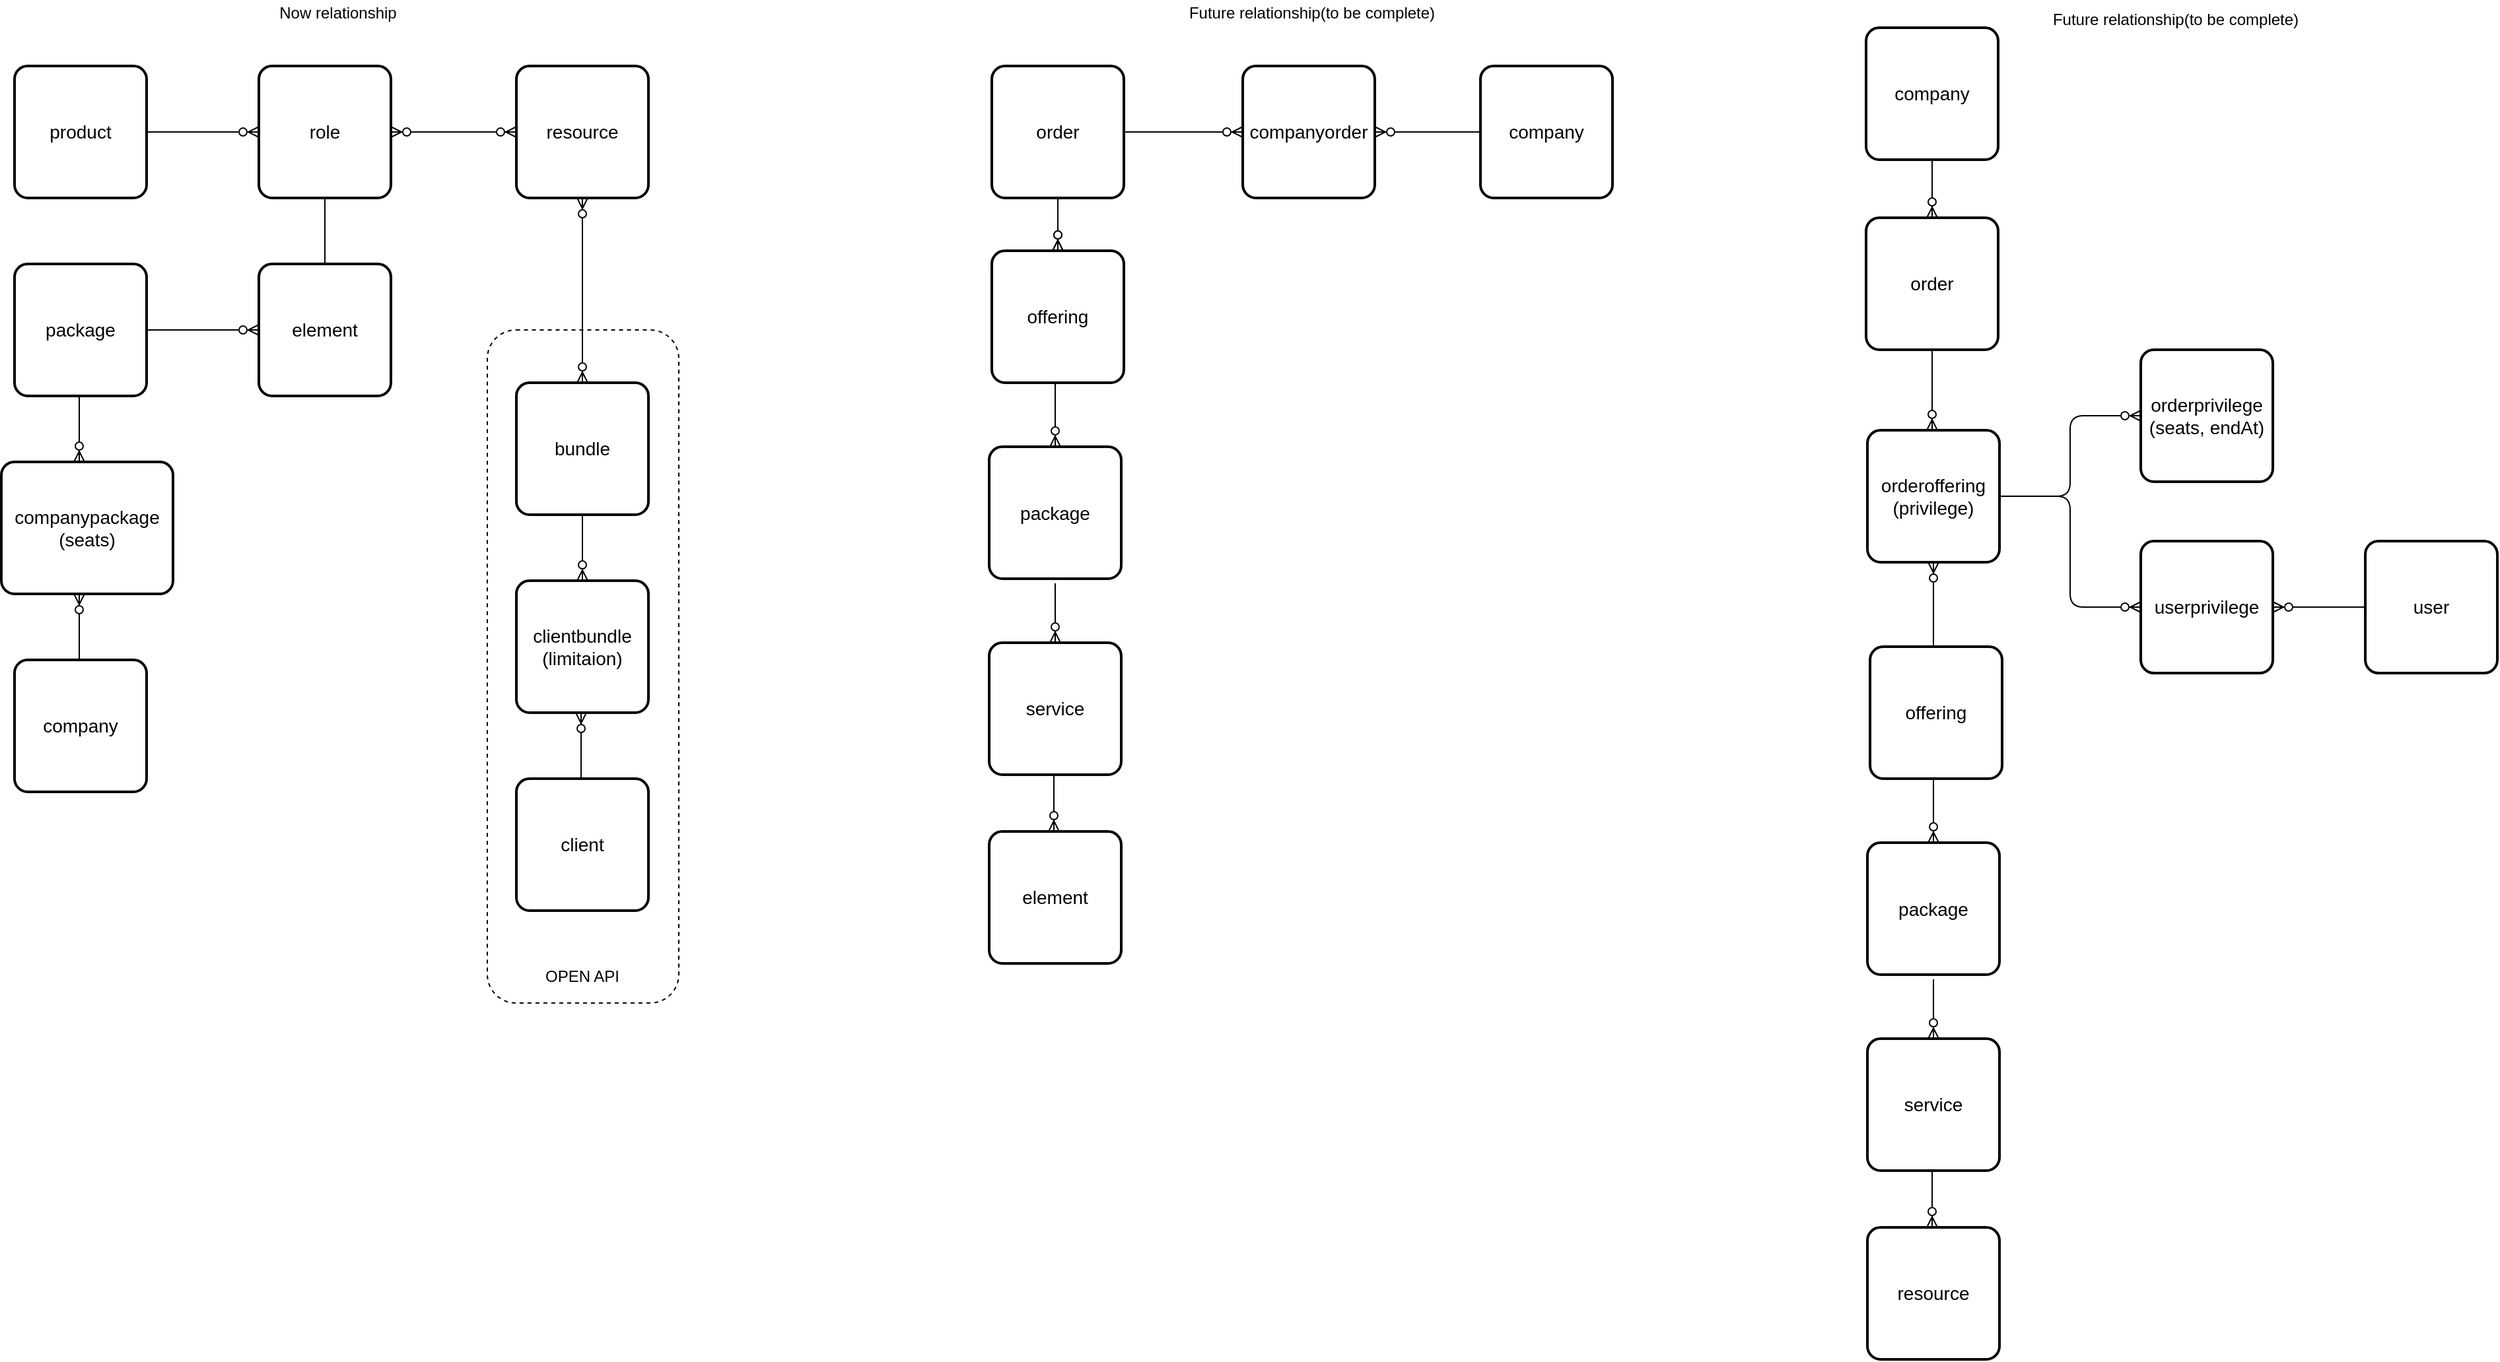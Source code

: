 <mxfile version="12.0.3" type="github" pages="1"><diagram id="8rNjCtrvhXQfWSVZfF7X" name="Page-1"><mxGraphModel dx="1422" dy="815" grid="1" gridSize="10" guides="1" tooltips="1" connect="1" arrows="1" fold="1" page="1" pageScale="1" pageWidth="850" pageHeight="1100" math="0" shadow="0"><root><mxCell id="0"/><mxCell id="1" parent="0"/><mxCell id="m2EdKk_1sG6vqFNajFpE-1" value="product" style="strokeWidth=2;rounded=1;arcSize=10;whiteSpace=wrap;html=1;align=center;fontSize=14;" parent="1" vertex="1"><mxGeometry x="240" y="130" width="100" height="100" as="geometry"/></mxCell><mxCell id="m2EdKk_1sG6vqFNajFpE-2" value="role" style="strokeWidth=2;rounded=1;arcSize=10;whiteSpace=wrap;html=1;align=center;fontSize=14;" parent="1" vertex="1"><mxGeometry x="425" y="130" width="100" height="100" as="geometry"/></mxCell><mxCell id="m2EdKk_1sG6vqFNajFpE-3" value="resource" style="strokeWidth=2;rounded=1;arcSize=10;whiteSpace=wrap;html=1;align=center;fontSize=14;" parent="1" vertex="1"><mxGeometry x="620" y="130" width="100" height="100" as="geometry"/></mxCell><mxCell id="m2EdKk_1sG6vqFNajFpE-4" value="package" style="strokeWidth=2;rounded=1;arcSize=10;whiteSpace=wrap;html=1;align=center;fontSize=14;" parent="1" vertex="1"><mxGeometry x="240" y="280" width="100" height="100" as="geometry"/></mxCell><mxCell id="m2EdKk_1sG6vqFNajFpE-5" value="element" style="strokeWidth=2;rounded=1;arcSize=10;whiteSpace=wrap;html=1;align=center;fontSize=14;" parent="1" vertex="1"><mxGeometry x="425" y="280" width="100" height="100" as="geometry"/></mxCell><mxCell id="m2EdKk_1sG6vqFNajFpE-7" value="" style="edgeStyle=entityRelationEdgeStyle;fontSize=12;html=1;endArrow=ERzeroToMany;endFill=1;exitX=1;exitY=0.5;exitDx=0;exitDy=0;entryX=0;entryY=0.5;entryDx=0;entryDy=0;" parent="1" source="m2EdKk_1sG6vqFNajFpE-1" target="m2EdKk_1sG6vqFNajFpE-2" edge="1"><mxGeometry width="100" height="100" relative="1" as="geometry"><mxPoint x="350" y="320" as="sourcePoint"/><mxPoint x="450" y="220" as="targetPoint"/></mxGeometry></mxCell><mxCell id="m2EdKk_1sG6vqFNajFpE-9" value="" style="edgeStyle=entityRelationEdgeStyle;fontSize=12;html=1;endArrow=ERzeroToMany;endFill=1;startArrow=ERzeroToMany;entryX=0;entryY=0.5;entryDx=0;entryDy=0;exitX=1;exitY=0.5;exitDx=0;exitDy=0;" parent="1" source="m2EdKk_1sG6vqFNajFpE-2" target="m2EdKk_1sG6vqFNajFpE-3" edge="1"><mxGeometry width="100" height="100" relative="1" as="geometry"><mxPoint x="500" y="250" as="sourcePoint"/><mxPoint x="600" y="150" as="targetPoint"/></mxGeometry></mxCell><mxCell id="m2EdKk_1sG6vqFNajFpE-11" value="" style="endArrow=none;html=1;entryX=0.5;entryY=1;entryDx=0;entryDy=0;exitX=0.5;exitY=0;exitDx=0;exitDy=0;" parent="1" source="m2EdKk_1sG6vqFNajFpE-5" target="m2EdKk_1sG6vqFNajFpE-2" edge="1"><mxGeometry width="50" height="50" relative="1" as="geometry"><mxPoint x="510" y="590" as="sourcePoint"/><mxPoint x="560" y="540" as="targetPoint"/></mxGeometry></mxCell><mxCell id="m2EdKk_1sG6vqFNajFpE-12" value="" style="edgeStyle=entityRelationEdgeStyle;fontSize=12;html=1;endArrow=ERzeroToMany;endFill=1;entryX=0;entryY=0.5;entryDx=0;entryDy=0;" parent="1" source="m2EdKk_1sG6vqFNajFpE-4" target="m2EdKk_1sG6vqFNajFpE-5" edge="1"><mxGeometry width="100" height="100" relative="1" as="geometry"><mxPoint x="240" y="500" as="sourcePoint"/><mxPoint x="340" y="400" as="targetPoint"/></mxGeometry></mxCell><mxCell id="m2EdKk_1sG6vqFNajFpE-13" value="bundle" style="strokeWidth=2;rounded=1;arcSize=10;whiteSpace=wrap;html=1;align=center;fontSize=14;" parent="1" vertex="1"><mxGeometry x="620" y="370" width="100" height="100" as="geometry"/></mxCell><mxCell id="m2EdKk_1sG6vqFNajFpE-15" value="clientbundle&lt;br&gt;(limitaion)" style="strokeWidth=2;rounded=1;arcSize=10;whiteSpace=wrap;html=1;align=center;fontSize=14;" parent="1" vertex="1"><mxGeometry x="620" y="520" width="100" height="100" as="geometry"/></mxCell><mxCell id="m2EdKk_1sG6vqFNajFpE-17" value="" style="endArrow=ERzeroToMany;startArrow=ERzeroToMany;endFill=1;startFill=1;html=1;strokeColor=#000000;exitX=0.5;exitY=1;exitDx=0;exitDy=0;entryX=0.5;entryY=0;entryDx=0;entryDy=0;" parent="1" source="m2EdKk_1sG6vqFNajFpE-3" target="m2EdKk_1sG6vqFNajFpE-13" edge="1"><mxGeometry width="160" relative="1" as="geometry"><mxPoint x="730" y="230" as="sourcePoint"/><mxPoint x="780" y="300" as="targetPoint"/></mxGeometry></mxCell><mxCell id="m2EdKk_1sG6vqFNajFpE-18" value="" style="endArrow=ERzeroToMany;startArrow=none;endFill=1;startFill=0;html=1;strokeColor=#000000;exitX=0.5;exitY=1;exitDx=0;exitDy=0;entryX=0.5;entryY=0;entryDx=0;entryDy=0;" parent="1" edge="1"><mxGeometry width="160" relative="1" as="geometry"><mxPoint x="670" y="470" as="sourcePoint"/><mxPoint x="670" y="520" as="targetPoint"/></mxGeometry></mxCell><mxCell id="m2EdKk_1sG6vqFNajFpE-19" value="client" style="strokeWidth=2;rounded=1;arcSize=10;whiteSpace=wrap;html=1;align=center;fontSize=14;" parent="1" vertex="1"><mxGeometry x="620" y="670" width="100" height="100" as="geometry"/></mxCell><mxCell id="m2EdKk_1sG6vqFNajFpE-21" value="" style="endArrow=none;startArrow=ERzeroToMany;endFill=0;startFill=1;html=1;strokeColor=#000000;exitX=0.5;exitY=1;exitDx=0;exitDy=0;entryX=0.5;entryY=0;entryDx=0;entryDy=0;" parent="1" edge="1"><mxGeometry width="160" relative="1" as="geometry"><mxPoint x="669" y="620" as="sourcePoint"/><mxPoint x="669" y="670" as="targetPoint"/></mxGeometry></mxCell><mxCell id="m2EdKk_1sG6vqFNajFpE-22" value="company&lt;br&gt;" style="strokeWidth=2;rounded=1;arcSize=10;whiteSpace=wrap;html=1;align=center;fontSize=14;" parent="1" vertex="1"><mxGeometry x="240" y="580" width="100" height="100" as="geometry"/></mxCell><mxCell id="m2EdKk_1sG6vqFNajFpE-23" value="companypackage&lt;br&gt;(seats)" style="strokeWidth=2;rounded=1;arcSize=10;whiteSpace=wrap;html=1;align=center;fontSize=14;" parent="1" vertex="1"><mxGeometry x="230" y="430" width="130" height="100" as="geometry"/></mxCell><mxCell id="m2EdKk_1sG6vqFNajFpE-27" value="" style="endArrow=ERzeroToMany;startArrow=none;endFill=1;startFill=0;html=1;strokeColor=#000000;exitX=0.5;exitY=1;exitDx=0;exitDy=0;entryX=0.5;entryY=0;entryDx=0;entryDy=0;" parent="1" edge="1"><mxGeometry width="160" relative="1" as="geometry"><mxPoint x="289" y="380" as="sourcePoint"/><mxPoint x="289" y="430" as="targetPoint"/></mxGeometry></mxCell><mxCell id="m2EdKk_1sG6vqFNajFpE-28" value="" style="endArrow=none;startArrow=ERzeroToMany;endFill=0;startFill=1;html=1;strokeColor=#000000;exitX=0.5;exitY=1;exitDx=0;exitDy=0;entryX=0.5;entryY=0;entryDx=0;entryDy=0;" parent="1" edge="1"><mxGeometry width="160" relative="1" as="geometry"><mxPoint x="289" y="530" as="sourcePoint"/><mxPoint x="289" y="580" as="targetPoint"/></mxGeometry></mxCell><mxCell id="m2EdKk_1sG6vqFNajFpE-29" value="" style="rounded=1;whiteSpace=wrap;html=1;dashed=1;fillColor=none;" parent="1" vertex="1"><mxGeometry x="598" y="330" width="145" height="510" as="geometry"/></mxCell><mxCell id="m2EdKk_1sG6vqFNajFpE-30" value="OPEN API" style="text;html=1;strokeColor=none;fillColor=none;align=center;verticalAlign=middle;whiteSpace=wrap;rounded=0;dashed=1;" parent="1" vertex="1"><mxGeometry x="630" y="810" width="80" height="20" as="geometry"/></mxCell><mxCell id="m2EdKk_1sG6vqFNajFpE-31" value="order" style="strokeWidth=2;rounded=1;arcSize=10;whiteSpace=wrap;html=1;align=center;fontSize=14;fillColor=none;" parent="1" vertex="1"><mxGeometry x="980" y="130" width="100" height="100" as="geometry"/></mxCell><mxCell id="m2EdKk_1sG6vqFNajFpE-39" value="" style="edgeStyle=orthogonalEdgeStyle;rounded=1;orthogonalLoop=1;jettySize=auto;html=1;startArrow=ERzeroToMany;startFill=1;endArrow=none;endFill=0;targetPerimeterSpacing=0;strokeColor=#000000;" parent="1" source="m2EdKk_1sG6vqFNajFpE-32" target="m2EdKk_1sG6vqFNajFpE-31" edge="1"><mxGeometry relative="1" as="geometry"/></mxCell><mxCell id="m2EdKk_1sG6vqFNajFpE-32" value="offering" style="strokeWidth=2;rounded=1;arcSize=10;whiteSpace=wrap;html=1;align=center;fontSize=14;fillColor=none;" parent="1" vertex="1"><mxGeometry x="980" y="270" width="100" height="100" as="geometry"/></mxCell><mxCell id="m2EdKk_1sG6vqFNajFpE-33" value="package" style="strokeWidth=2;rounded=1;arcSize=10;whiteSpace=wrap;html=1;align=center;fontSize=14;fillColor=none;" parent="1" vertex="1"><mxGeometry x="978" y="418.5" width="100" height="100" as="geometry"/></mxCell><mxCell id="m2EdKk_1sG6vqFNajFpE-34" value="service" style="strokeWidth=2;rounded=1;arcSize=10;whiteSpace=wrap;html=1;align=center;fontSize=14;fillColor=none;" parent="1" vertex="1"><mxGeometry x="978" y="567" width="100" height="100" as="geometry"/></mxCell><mxCell id="m2EdKk_1sG6vqFNajFpE-35" value="element" style="strokeWidth=2;rounded=1;arcSize=10;whiteSpace=wrap;html=1;align=center;fontSize=14;fillColor=none;" parent="1" vertex="1"><mxGeometry x="978" y="710" width="100" height="100" as="geometry"/></mxCell><mxCell id="m2EdKk_1sG6vqFNajFpE-38" value="" style="endArrow=ERzeroToMany;startArrow=none;endFill=1;startFill=0;html=1;strokeColor=#000000;exitX=0.5;exitY=1;exitDx=0;exitDy=0;" parent="1" edge="1"><mxGeometry width="160" relative="1" as="geometry"><mxPoint x="1030" y="230" as="sourcePoint"/><mxPoint x="1030" y="270" as="targetPoint"/></mxGeometry></mxCell><mxCell id="m2EdKk_1sG6vqFNajFpE-42" value="" style="endArrow=ERzeroToMany;startArrow=none;endFill=1;startFill=0;html=1;strokeColor=#000000;entryX=0.5;entryY=0;entryDx=0;entryDy=0;" parent="1" target="m2EdKk_1sG6vqFNajFpE-34" edge="1"><mxGeometry width="160" relative="1" as="geometry"><mxPoint x="1028" y="522" as="sourcePoint"/><mxPoint x="1027" y="562" as="targetPoint"/></mxGeometry></mxCell><mxCell id="m2EdKk_1sG6vqFNajFpE-43" value="" style="endArrow=ERzeroToMany;startArrow=none;endFill=1;startFill=0;html=1;strokeColor=#000000;exitX=0.5;exitY=1;exitDx=0;exitDy=0;" parent="1" edge="1"><mxGeometry width="160" relative="1" as="geometry"><mxPoint x="1027" y="667" as="sourcePoint"/><mxPoint x="1027" y="710" as="targetPoint"/></mxGeometry></mxCell><mxCell id="m2EdKk_1sG6vqFNajFpE-45" value="" style="endArrow=ERzeroToMany;startArrow=none;endFill=1;startFill=0;html=1;strokeColor=#000000;entryX=0.5;entryY=0;entryDx=0;entryDy=0;" parent="1" target="m2EdKk_1sG6vqFNajFpE-33" edge="1"><mxGeometry width="160" relative="1" as="geometry"><mxPoint x="1028" y="370" as="sourcePoint"/><mxPoint x="1028" y="413" as="targetPoint"/></mxGeometry></mxCell><mxCell id="m2EdKk_1sG6vqFNajFpE-48" value="companyorder" style="strokeWidth=2;rounded=1;arcSize=10;whiteSpace=wrap;html=1;align=center;fontSize=14;fillColor=none;" parent="1" vertex="1"><mxGeometry x="1170" y="130" width="100" height="100" as="geometry"/></mxCell><mxCell id="m2EdKk_1sG6vqFNajFpE-49" value="company" style="strokeWidth=2;rounded=1;arcSize=10;whiteSpace=wrap;html=1;align=center;fontSize=14;fillColor=none;" parent="1" vertex="1"><mxGeometry x="1350" y="130" width="100" height="100" as="geometry"/></mxCell><mxCell id="m2EdKk_1sG6vqFNajFpE-50" value="" style="endArrow=ERzeroToMany;startArrow=none;endFill=1;startFill=0;html=1;strokeColor=#000000;exitX=1;exitY=0.5;exitDx=0;exitDy=0;entryX=0;entryY=0.5;entryDx=0;entryDy=0;" parent="1" source="m2EdKk_1sG6vqFNajFpE-31" target="m2EdKk_1sG6vqFNajFpE-48" edge="1"><mxGeometry width="160" relative="1" as="geometry"><mxPoint x="1341" y="320" as="sourcePoint"/><mxPoint x="1110" y="492" as="targetPoint"/></mxGeometry></mxCell><mxCell id="m2EdKk_1sG6vqFNajFpE-51" value="" style="endArrow=ERzeroToMany;startArrow=none;endFill=1;startFill=0;html=1;strokeColor=#000000;exitX=0;exitY=0.5;exitDx=0;exitDy=0;entryX=1;entryY=0.5;entryDx=0;entryDy=0;" parent="1" source="m2EdKk_1sG6vqFNajFpE-49" target="m2EdKk_1sG6vqFNajFpE-48" edge="1"><mxGeometry width="160" relative="1" as="geometry"><mxPoint x="1290" y="459.5" as="sourcePoint"/><mxPoint x="1380" y="459.5" as="targetPoint"/></mxGeometry></mxCell><mxCell id="m2EdKk_1sG6vqFNajFpE-52" value="Now relationship" style="text;html=1;strokeColor=none;fillColor=none;align=center;verticalAlign=middle;whiteSpace=wrap;rounded=0;" parent="1" vertex="1"><mxGeometry x="420" y="80" width="130" height="20" as="geometry"/></mxCell><mxCell id="m2EdKk_1sG6vqFNajFpE-53" value="Future relationship(to be complete)" style="text;html=1;strokeColor=none;fillColor=none;align=center;verticalAlign=middle;whiteSpace=wrap;rounded=0;" parent="1" vertex="1"><mxGeometry x="1105" y="80" width="235" height="20" as="geometry"/></mxCell><mxCell id="nTx4LBWtkfxXUajb-I4Q-1" value="order" style="strokeWidth=2;rounded=1;arcSize=10;whiteSpace=wrap;html=1;align=center;fontSize=14;fillColor=none;" vertex="1" parent="1"><mxGeometry x="1642" y="245" width="100" height="100" as="geometry"/></mxCell><mxCell id="nTx4LBWtkfxXUajb-I4Q-2" value="" style="edgeStyle=orthogonalEdgeStyle;rounded=1;orthogonalLoop=1;jettySize=auto;html=1;startArrow=ERzeroToMany;startFill=1;endArrow=none;endFill=0;targetPerimeterSpacing=0;strokeColor=#000000;" edge="1" parent="1"><mxGeometry relative="1" as="geometry"><mxPoint x="1692" y="406" as="sourcePoint"/><mxPoint x="1692" y="346" as="targetPoint"/></mxGeometry></mxCell><mxCell id="nTx4LBWtkfxXUajb-I4Q-3" value="offering" style="strokeWidth=2;rounded=1;arcSize=10;whiteSpace=wrap;html=1;align=center;fontSize=14;fillColor=none;" vertex="1" parent="1"><mxGeometry x="1645" y="570" width="100" height="100" as="geometry"/></mxCell><mxCell id="nTx4LBWtkfxXUajb-I4Q-4" value="package" style="strokeWidth=2;rounded=1;arcSize=10;whiteSpace=wrap;html=1;align=center;fontSize=14;fillColor=none;" vertex="1" parent="1"><mxGeometry x="1643" y="718.5" width="100" height="100" as="geometry"/></mxCell><mxCell id="nTx4LBWtkfxXUajb-I4Q-5" value="service" style="strokeWidth=2;rounded=1;arcSize=10;whiteSpace=wrap;html=1;align=center;fontSize=14;fillColor=none;" vertex="1" parent="1"><mxGeometry x="1643" y="867" width="100" height="100" as="geometry"/></mxCell><mxCell id="nTx4LBWtkfxXUajb-I4Q-6" value="resource" style="strokeWidth=2;rounded=1;arcSize=10;whiteSpace=wrap;html=1;align=center;fontSize=14;fillColor=none;" vertex="1" parent="1"><mxGeometry x="1643" y="1010" width="100" height="100" as="geometry"/></mxCell><mxCell id="nTx4LBWtkfxXUajb-I4Q-8" value="" style="endArrow=ERzeroToMany;startArrow=none;endFill=1;startFill=0;html=1;strokeColor=#000000;entryX=0.5;entryY=0;entryDx=0;entryDy=0;" edge="1" parent="1" target="nTx4LBWtkfxXUajb-I4Q-5"><mxGeometry width="160" relative="1" as="geometry"><mxPoint x="1693" y="822" as="sourcePoint"/><mxPoint x="1692" y="862" as="targetPoint"/></mxGeometry></mxCell><mxCell id="nTx4LBWtkfxXUajb-I4Q-9" value="" style="endArrow=ERzeroToMany;startArrow=none;endFill=1;startFill=0;html=1;strokeColor=#000000;exitX=0.5;exitY=1;exitDx=0;exitDy=0;" edge="1" parent="1"><mxGeometry width="160" relative="1" as="geometry"><mxPoint x="1692" y="967" as="sourcePoint"/><mxPoint x="1692" y="1010" as="targetPoint"/></mxGeometry></mxCell><mxCell id="nTx4LBWtkfxXUajb-I4Q-10" value="" style="endArrow=ERzeroToMany;startArrow=none;endFill=1;startFill=0;html=1;strokeColor=#000000;entryX=0.5;entryY=0;entryDx=0;entryDy=0;" edge="1" parent="1" target="nTx4LBWtkfxXUajb-I4Q-4"><mxGeometry width="160" relative="1" as="geometry"><mxPoint x="1693" y="670" as="sourcePoint"/><mxPoint x="1693" y="713" as="targetPoint"/></mxGeometry></mxCell><mxCell id="nTx4LBWtkfxXUajb-I4Q-12" value="company" style="strokeWidth=2;rounded=1;arcSize=10;whiteSpace=wrap;html=1;align=center;fontSize=14;fillColor=none;" vertex="1" parent="1"><mxGeometry x="1642" y="101" width="100" height="100" as="geometry"/></mxCell><mxCell id="nTx4LBWtkfxXUajb-I4Q-15" value="Future relationship(to be complete)" style="text;html=1;strokeColor=none;fillColor=none;align=center;verticalAlign=middle;whiteSpace=wrap;rounded=0;" vertex="1" parent="1"><mxGeometry x="1759" y="85" width="235" height="20" as="geometry"/></mxCell><mxCell id="nTx4LBWtkfxXUajb-I4Q-16" value="" style="endArrow=ERzeroToMany;startArrow=none;endFill=1;startFill=0;html=1;strokeColor=#000000;exitX=0.5;exitY=1;exitDx=0;exitDy=0;entryX=0.5;entryY=0;entryDx=0;entryDy=0;" edge="1" parent="1" source="nTx4LBWtkfxXUajb-I4Q-12" target="nTx4LBWtkfxXUajb-I4Q-1"><mxGeometry width="160" relative="1" as="geometry"><mxPoint x="1690" y="180" as="sourcePoint"/><mxPoint x="1690" y="240" as="targetPoint"/></mxGeometry></mxCell><mxCell id="nTx4LBWtkfxXUajb-I4Q-17" value="orderoffering&lt;br&gt;(privilege)" style="strokeWidth=2;rounded=1;arcSize=10;whiteSpace=wrap;html=1;align=center;fontSize=14;fillColor=none;" vertex="1" parent="1"><mxGeometry x="1643" y="406" width="100" height="100" as="geometry"/></mxCell><mxCell id="nTx4LBWtkfxXUajb-I4Q-19" value="" style="endArrow=none;startArrow=ERzeroToMany;endFill=0;startFill=1;html=1;strokeColor=#000000;exitX=0.5;exitY=1;exitDx=0;exitDy=0;" edge="1" parent="1" source="nTx4LBWtkfxXUajb-I4Q-17"><mxGeometry width="160" relative="1" as="geometry"><mxPoint x="1704" y="561" as="sourcePoint"/><mxPoint x="1693" y="570" as="targetPoint"/></mxGeometry></mxCell><mxCell id="nTx4LBWtkfxXUajb-I4Q-22" value="user" style="strokeWidth=2;rounded=1;arcSize=10;whiteSpace=wrap;html=1;align=center;fontSize=14;fillColor=none;" vertex="1" parent="1"><mxGeometry x="2020" y="490" width="100" height="100" as="geometry"/></mxCell><mxCell id="nTx4LBWtkfxXUajb-I4Q-28" style="edgeStyle=orthogonalEdgeStyle;rounded=0;orthogonalLoop=1;jettySize=auto;html=1;exitX=1;exitY=0.5;exitDx=0;exitDy=0;startArrow=ERzeroToMany;startFill=1;endArrow=none;endFill=0;" edge="1" parent="1" source="nTx4LBWtkfxXUajb-I4Q-23" target="nTx4LBWtkfxXUajb-I4Q-22"><mxGeometry relative="1" as="geometry"/></mxCell><mxCell id="nTx4LBWtkfxXUajb-I4Q-23" value="userprivilege" style="strokeWidth=2;rounded=1;arcSize=10;whiteSpace=wrap;html=1;align=center;fontSize=14;fillColor=none;" vertex="1" parent="1"><mxGeometry x="1850" y="490" width="100" height="100" as="geometry"/></mxCell><mxCell id="nTx4LBWtkfxXUajb-I4Q-24" value="orderprivilege&lt;br&gt;(seats, endAt)" style="strokeWidth=2;rounded=1;arcSize=10;whiteSpace=wrap;html=1;align=center;fontSize=14;fillColor=none;" vertex="1" parent="1"><mxGeometry x="1850" y="345" width="100" height="100" as="geometry"/></mxCell><mxCell id="nTx4LBWtkfxXUajb-I4Q-25" value="" style="edgeStyle=orthogonalEdgeStyle;rounded=1;orthogonalLoop=1;jettySize=auto;html=1;startArrow=ERzeroToMany;startFill=1;endArrow=none;endFill=0;targetPerimeterSpacing=0;strokeColor=#000000;entryX=1;entryY=0.5;entryDx=0;entryDy=0;exitX=0;exitY=0.5;exitDx=0;exitDy=0;" edge="1" parent="1" source="nTx4LBWtkfxXUajb-I4Q-24" target="nTx4LBWtkfxXUajb-I4Q-17"><mxGeometry relative="1" as="geometry"><mxPoint x="1702" y="416" as="sourcePoint"/><mxPoint x="1702" y="356" as="targetPoint"/></mxGeometry></mxCell><mxCell id="nTx4LBWtkfxXUajb-I4Q-27" value="" style="edgeStyle=orthogonalEdgeStyle;rounded=1;orthogonalLoop=1;jettySize=auto;html=1;startArrow=ERzeroToMany;startFill=1;endArrow=none;endFill=0;targetPerimeterSpacing=0;strokeColor=#000000;entryX=1;entryY=0.5;entryDx=0;entryDy=0;exitX=0;exitY=0.5;exitDx=0;exitDy=0;" edge="1" parent="1" source="nTx4LBWtkfxXUajb-I4Q-23" target="nTx4LBWtkfxXUajb-I4Q-17"><mxGeometry relative="1" as="geometry"><mxPoint x="1850" y="416" as="sourcePoint"/><mxPoint x="1753" y="466" as="targetPoint"/></mxGeometry></mxCell></root></mxGraphModel></diagram></mxfile>